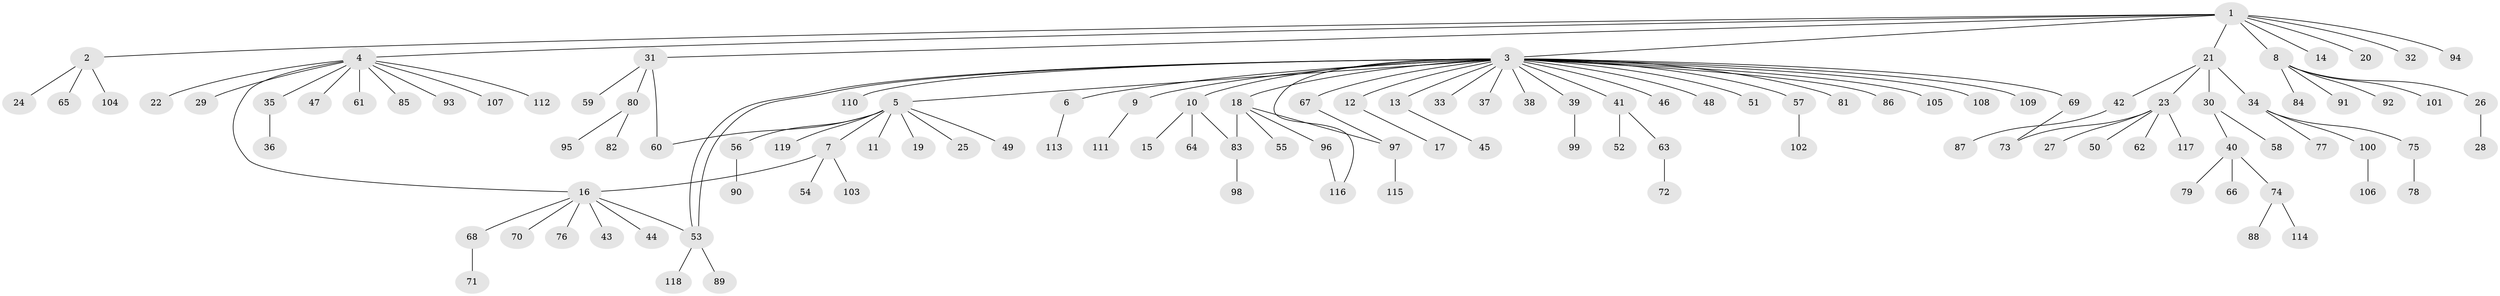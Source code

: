 // Generated by graph-tools (version 1.1) at 2025/49/03/09/25 03:49:55]
// undirected, 119 vertices, 126 edges
graph export_dot {
graph [start="1"]
  node [color=gray90,style=filled];
  1;
  2;
  3;
  4;
  5;
  6;
  7;
  8;
  9;
  10;
  11;
  12;
  13;
  14;
  15;
  16;
  17;
  18;
  19;
  20;
  21;
  22;
  23;
  24;
  25;
  26;
  27;
  28;
  29;
  30;
  31;
  32;
  33;
  34;
  35;
  36;
  37;
  38;
  39;
  40;
  41;
  42;
  43;
  44;
  45;
  46;
  47;
  48;
  49;
  50;
  51;
  52;
  53;
  54;
  55;
  56;
  57;
  58;
  59;
  60;
  61;
  62;
  63;
  64;
  65;
  66;
  67;
  68;
  69;
  70;
  71;
  72;
  73;
  74;
  75;
  76;
  77;
  78;
  79;
  80;
  81;
  82;
  83;
  84;
  85;
  86;
  87;
  88;
  89;
  90;
  91;
  92;
  93;
  94;
  95;
  96;
  97;
  98;
  99;
  100;
  101;
  102;
  103;
  104;
  105;
  106;
  107;
  108;
  109;
  110;
  111;
  112;
  113;
  114;
  115;
  116;
  117;
  118;
  119;
  1 -- 2;
  1 -- 3;
  1 -- 4;
  1 -- 8;
  1 -- 14;
  1 -- 20;
  1 -- 21;
  1 -- 31;
  1 -- 32;
  1 -- 94;
  2 -- 24;
  2 -- 65;
  2 -- 104;
  3 -- 5;
  3 -- 6;
  3 -- 9;
  3 -- 10;
  3 -- 12;
  3 -- 13;
  3 -- 18;
  3 -- 33;
  3 -- 37;
  3 -- 38;
  3 -- 39;
  3 -- 41;
  3 -- 46;
  3 -- 48;
  3 -- 51;
  3 -- 53;
  3 -- 53;
  3 -- 57;
  3 -- 67;
  3 -- 69;
  3 -- 81;
  3 -- 86;
  3 -- 105;
  3 -- 108;
  3 -- 109;
  3 -- 110;
  3 -- 116;
  4 -- 16;
  4 -- 22;
  4 -- 29;
  4 -- 35;
  4 -- 47;
  4 -- 61;
  4 -- 85;
  4 -- 93;
  4 -- 107;
  4 -- 112;
  5 -- 7;
  5 -- 11;
  5 -- 19;
  5 -- 25;
  5 -- 49;
  5 -- 56;
  5 -- 60;
  5 -- 119;
  6 -- 113;
  7 -- 16;
  7 -- 54;
  7 -- 103;
  8 -- 26;
  8 -- 84;
  8 -- 91;
  8 -- 92;
  8 -- 101;
  9 -- 111;
  10 -- 15;
  10 -- 64;
  10 -- 83;
  12 -- 17;
  13 -- 45;
  16 -- 43;
  16 -- 44;
  16 -- 53;
  16 -- 68;
  16 -- 70;
  16 -- 76;
  18 -- 55;
  18 -- 83;
  18 -- 96;
  18 -- 97;
  21 -- 23;
  21 -- 30;
  21 -- 34;
  21 -- 42;
  23 -- 27;
  23 -- 50;
  23 -- 62;
  23 -- 73;
  23 -- 117;
  26 -- 28;
  30 -- 40;
  30 -- 58;
  31 -- 59;
  31 -- 60;
  31 -- 80;
  34 -- 75;
  34 -- 77;
  34 -- 100;
  35 -- 36;
  39 -- 99;
  40 -- 66;
  40 -- 74;
  40 -- 79;
  41 -- 52;
  41 -- 63;
  42 -- 87;
  53 -- 89;
  53 -- 118;
  56 -- 90;
  57 -- 102;
  63 -- 72;
  67 -- 97;
  68 -- 71;
  69 -- 73;
  74 -- 88;
  74 -- 114;
  75 -- 78;
  80 -- 82;
  80 -- 95;
  83 -- 98;
  96 -- 116;
  97 -- 115;
  100 -- 106;
}
